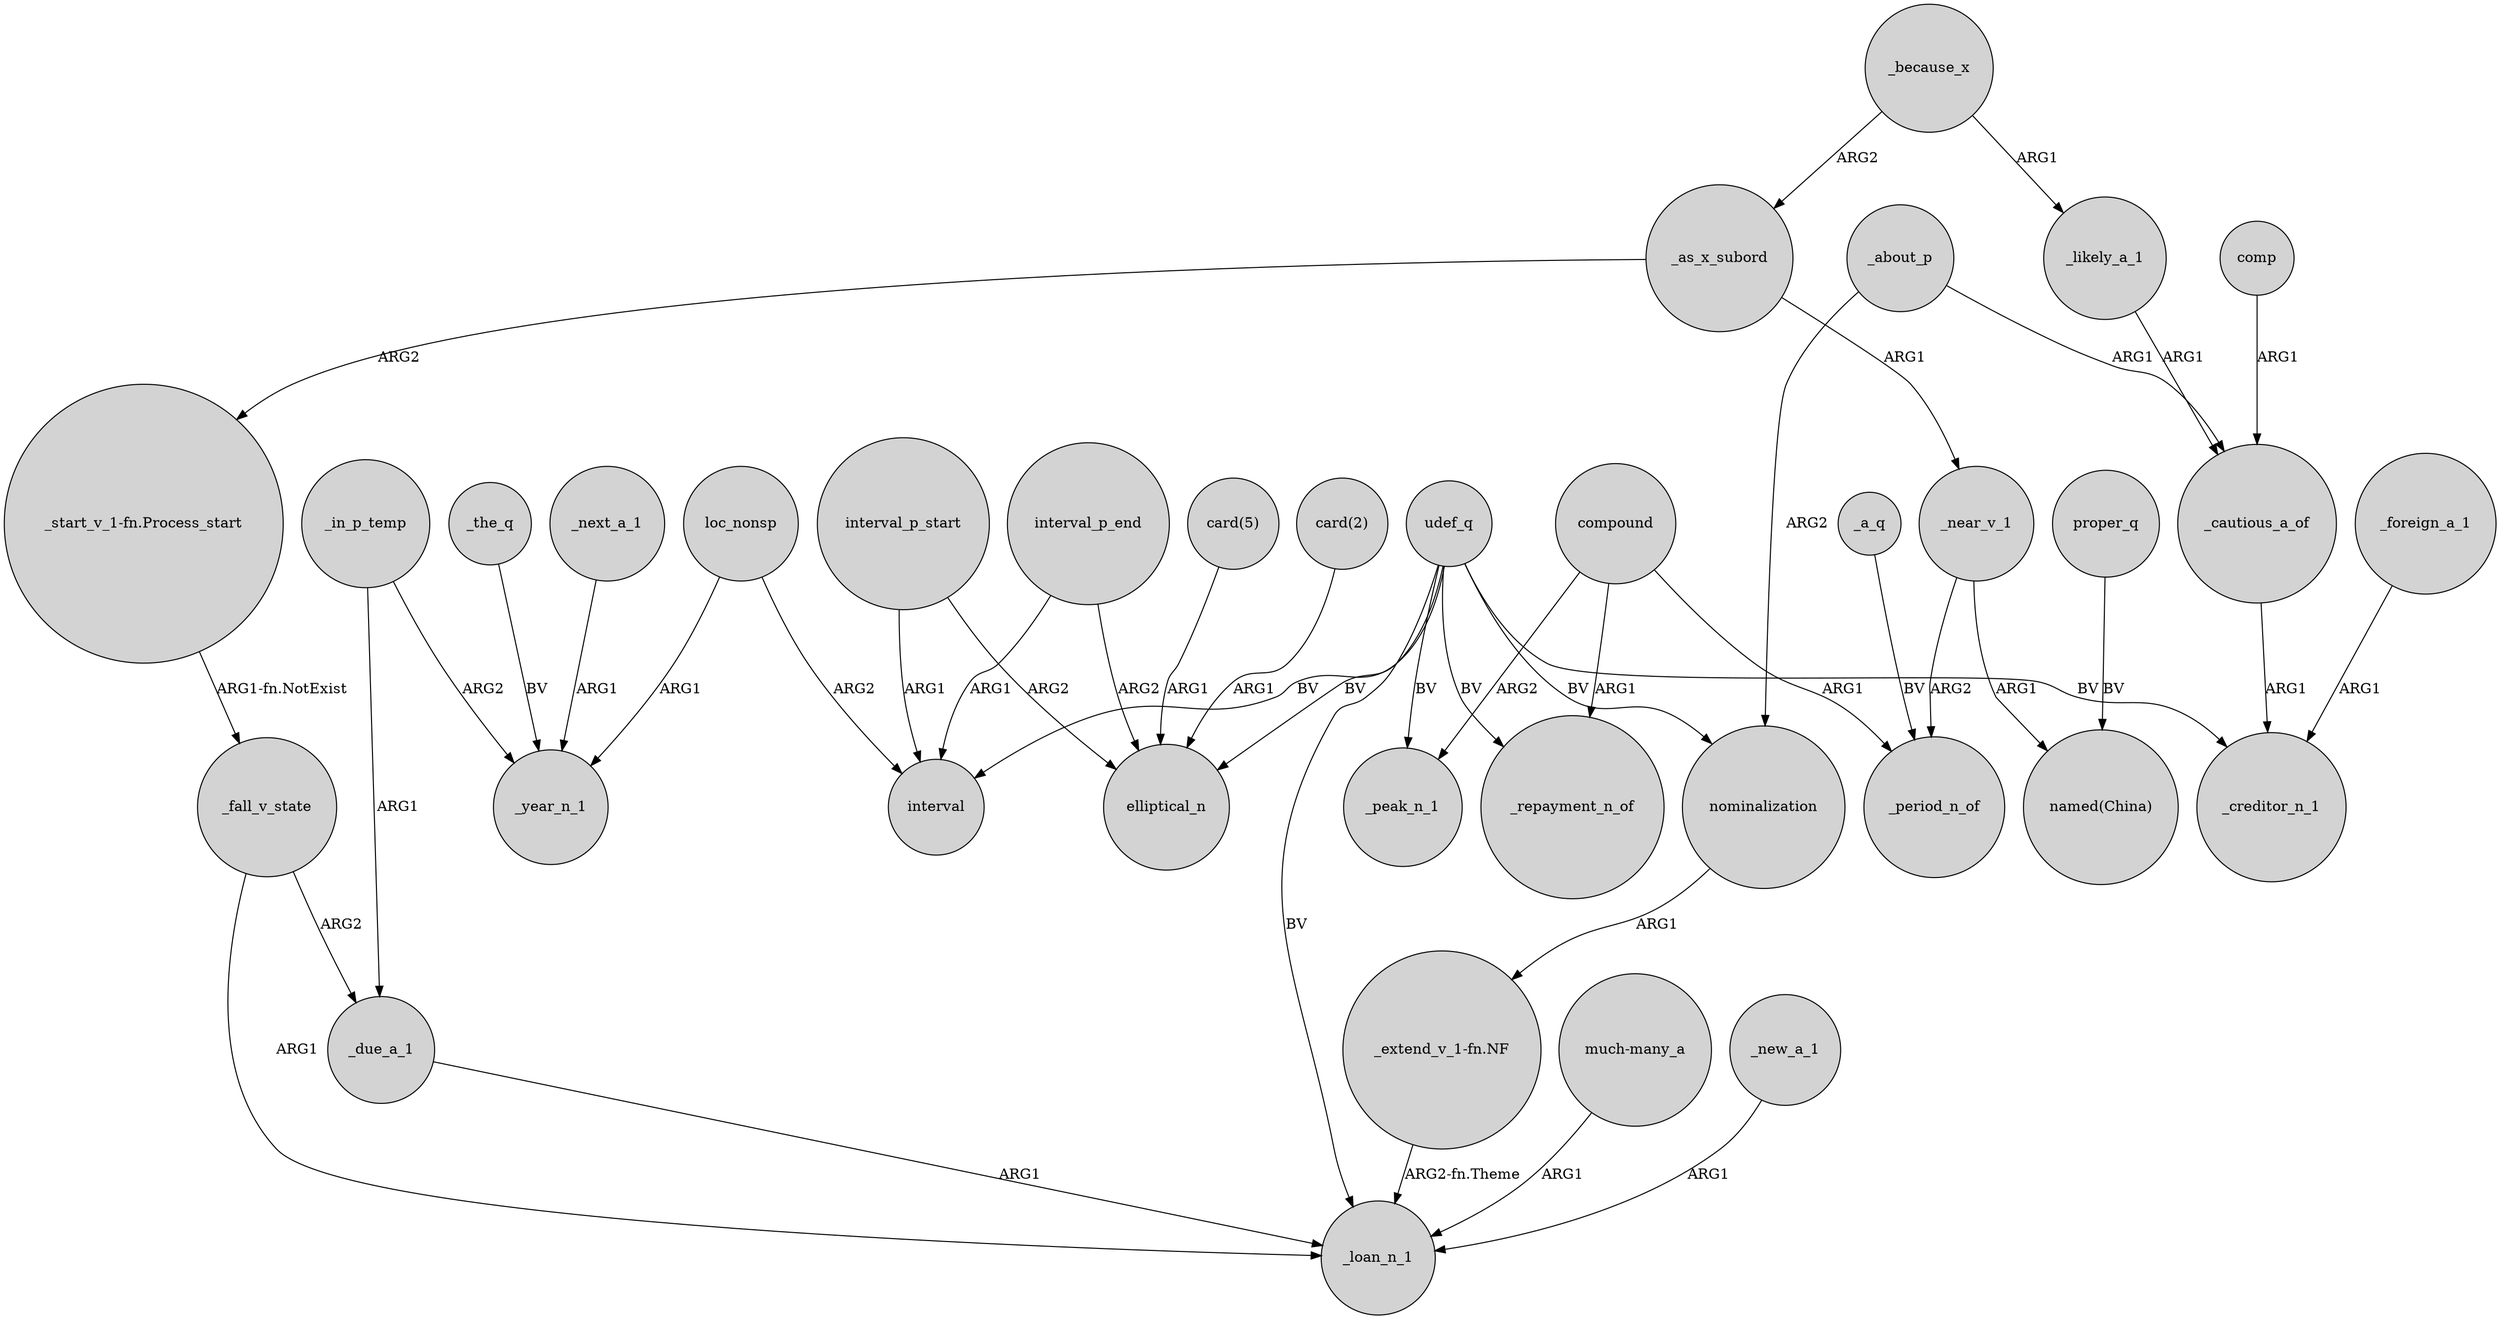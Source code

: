 digraph {
	node [shape=circle style=filled]
	"_extend_v_1-fn.NF" -> _loan_n_1 [label="ARG2-fn.Theme"]
	_a_q -> _period_n_of [label=BV]
	loc_nonsp -> interval [label=ARG2]
	_near_v_1 -> "named(China)" [label=ARG1]
	udef_q -> elliptical_n [label=BV]
	_fall_v_state -> _due_a_1 [label=ARG2]
	_about_p -> nominalization [label=ARG2]
	udef_q -> _repayment_n_of [label=BV]
	loc_nonsp -> _year_n_1 [label=ARG1]
	compound -> _peak_n_1 [label=ARG2]
	"card(5)" -> elliptical_n [label=ARG1]
	_as_x_subord -> _near_v_1 [label=ARG1]
	interval_p_end -> elliptical_n [label=ARG2]
	_cautious_a_of -> _creditor_n_1 [label=ARG1]
	_because_x -> _likely_a_1 [label=ARG1]
	interval_p_start -> elliptical_n [label=ARG2]
	udef_q -> _peak_n_1 [label=BV]
	_in_p_temp -> _year_n_1 [label=ARG2]
	_as_x_subord -> "_start_v_1-fn.Process_start" [label=ARG2]
	compound -> _repayment_n_of [label=ARG1]
	_due_a_1 -> _loan_n_1 [label=ARG1]
	"_start_v_1-fn.Process_start" -> _fall_v_state [label="ARG1-fn.NotExist"]
	nominalization -> "_extend_v_1-fn.NF" [label=ARG1]
	interval_p_start -> interval [label=ARG1]
	"much-many_a" -> _loan_n_1 [label=ARG1]
	comp -> _cautious_a_of [label=ARG1]
	compound -> _period_n_of [label=ARG1]
	_next_a_1 -> _year_n_1 [label=ARG1]
	"card(2)" -> elliptical_n [label=ARG1]
	udef_q -> nominalization [label=BV]
	_the_q -> _year_n_1 [label=BV]
	proper_q -> "named(China)" [label=BV]
	_foreign_a_1 -> _creditor_n_1 [label=ARG1]
	udef_q -> _creditor_n_1 [label=BV]
	interval_p_end -> interval [label=ARG1]
	_in_p_temp -> _due_a_1 [label=ARG1]
	_about_p -> _cautious_a_of [label=ARG1]
	_near_v_1 -> _period_n_of [label=ARG2]
	_because_x -> _as_x_subord [label=ARG2]
	udef_q -> interval [label=BV]
	udef_q -> _loan_n_1 [label=BV]
	_likely_a_1 -> _cautious_a_of [label=ARG1]
	_fall_v_state -> _loan_n_1 [label=ARG1]
	_new_a_1 -> _loan_n_1 [label=ARG1]
}
